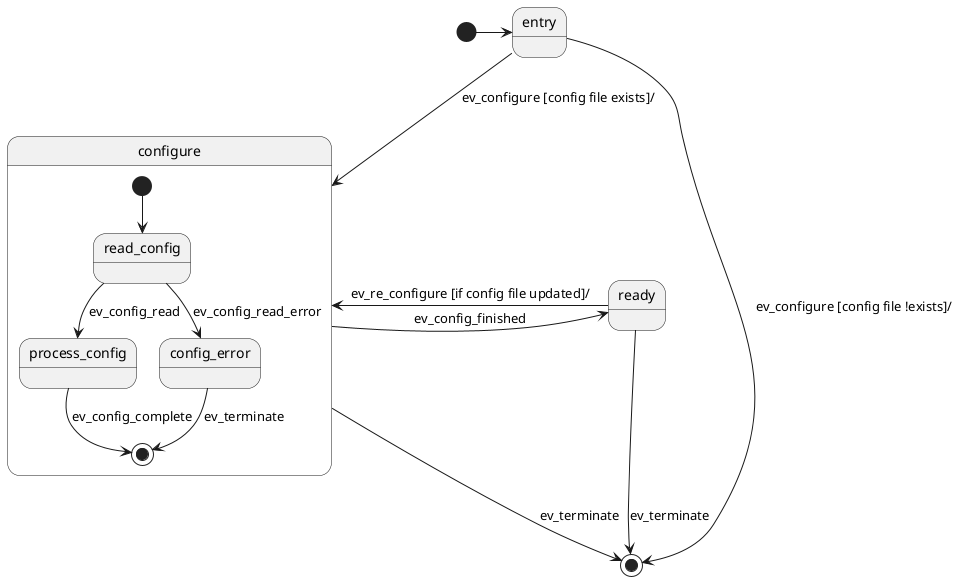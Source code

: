 @startuml
'!pragma graphviz_dot jdot

[*] -> entry
entry --> configure : ev_configure [config file exists]/
state configure {
	[*] --> read_config
	read_config --> process_config : ev_config_read
	process_config --> [*] : ev_config_complete
}
state configure {
	read_config --> config_error : ev_config_read_error 
	config_error --> [*] : ev_terminate
}
configure -R-> ready : ev_config_finished
ready -L-> configure : ev_re_configure [if config file updated]/
entry --> [*] : ev_configure [config file !exists]/
configure --> [*] : ev_terminate
ready --> [*] : ev_terminate
@enduml